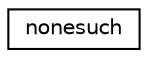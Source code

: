 digraph "Graphical Class Hierarchy"
{
 // LATEX_PDF_SIZE
  edge [fontname="Helvetica",fontsize="10",labelfontname="Helvetica",labelfontsize="10"];
  node [fontname="Helvetica",fontsize="10",shape=record];
  rankdir="LR";
  Node0 [label="nonesuch",height=0.2,width=0.4,color="black", fillcolor="white", style="filled",URL="$structdetail_1_1nonesuch.html",tooltip=" "];
}
